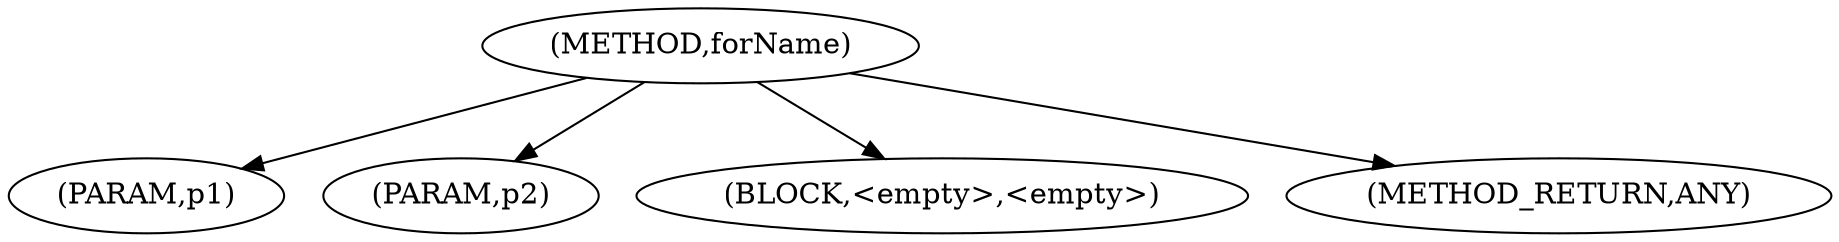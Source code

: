 digraph "forName" {  
"1966" [label = <(METHOD,forName)> ]
"1967" [label = <(PARAM,p1)> ]
"1968" [label = <(PARAM,p2)> ]
"1969" [label = <(BLOCK,&lt;empty&gt;,&lt;empty&gt;)> ]
"1970" [label = <(METHOD_RETURN,ANY)> ]
  "1966" -> "1967" 
  "1966" -> "1969" 
  "1966" -> "1968" 
  "1966" -> "1970" 
}
